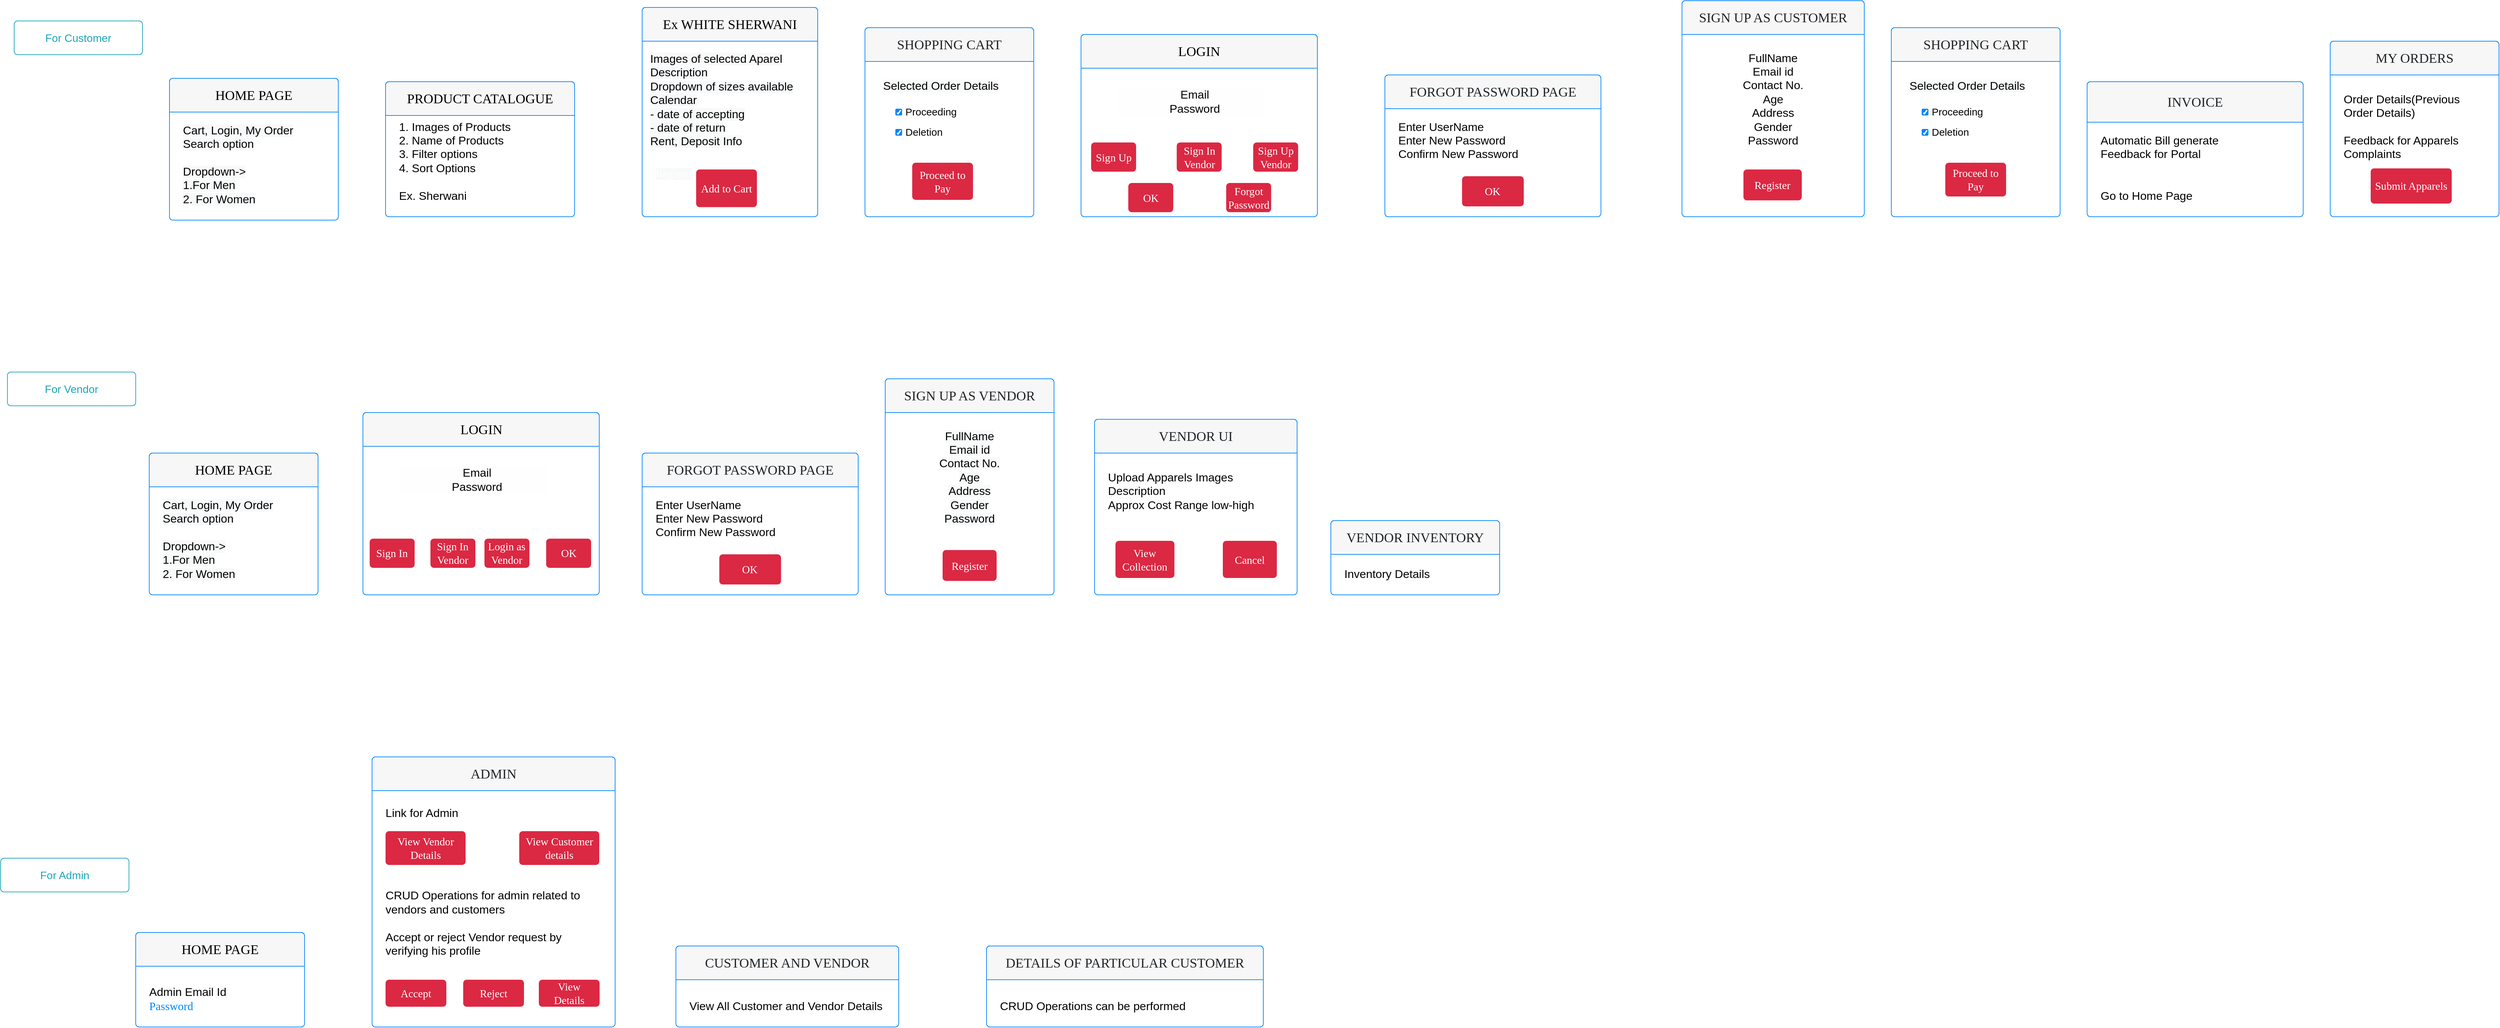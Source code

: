 <mxfile version="20.2.3" type="device"><diagram id="nJI8UwdaGqUI3Ecqutdc" name="Page-1"><mxGraphModel dx="3541" dy="1053" grid="1" gridSize="10" guides="1" tooltips="1" connect="1" arrows="1" fold="1" page="1" pageScale="1" pageWidth="827" pageHeight="1169" math="0" shadow="0"><root><mxCell id="0"/><mxCell id="1" parent="0"/><mxCell id="lh0_0HVPlxeQcnjY5xwb-19" value="" style="endArrow=none;html=1;rounded=0;fontFamily=Times New Roman;fontSize=14;startArrow=none;" parent="1" edge="1"><mxGeometry width="50" height="50" relative="1" as="geometry"><mxPoint x="470" y="270" as="sourcePoint"/><mxPoint x="470" y="270" as="targetPoint"/></mxGeometry></mxCell><mxCell id="lh0_0HVPlxeQcnjY5xwb-20" value="" style="endArrow=none;html=1;rounded=0;fontFamily=Times New Roman;fontSize=14;" parent="1" edge="1"><mxGeometry width="50" height="50" relative="1" as="geometry"><mxPoint x="420" y="320" as="sourcePoint"/><mxPoint x="420" y="320" as="targetPoint"/></mxGeometry></mxCell><mxCell id="lh0_0HVPlxeQcnjY5xwb-47" value="&lt;font style=&quot;font-size: 17px;&quot;&gt;&lt;br&gt;&lt;span style=&quot;color: rgb(0, 0, 0); font-family: Helvetica; font-style: normal; font-variant-ligatures: normal; font-variant-caps: normal; font-weight: 400; letter-spacing: normal; orphans: 2; text-align: center; text-indent: 0px; text-transform: none; widows: 2; word-spacing: 0px; -webkit-text-stroke-width: 0px; background-color: rgb(248, 249, 250); text-decoration-thickness: initial; text-decoration-style: initial; text-decoration-color: initial; float: none; display: inline !important;&quot;&gt;Cart, Login, My Order&lt;/span&gt;&lt;br style=&quot;color: rgb(0, 0, 0); font-family: Helvetica; font-style: normal; font-variant-ligatures: normal; font-variant-caps: normal; font-weight: 400; letter-spacing: normal; orphans: 2; text-align: center; text-indent: 0px; text-transform: none; widows: 2; word-spacing: 0px; -webkit-text-stroke-width: 0px; background-color: rgb(248, 249, 250); text-decoration-thickness: initial; text-decoration-style: initial; text-decoration-color: initial;&quot;&gt;&lt;span style=&quot;color: rgb(0, 0, 0); font-family: Helvetica; font-style: normal; font-variant-ligatures: normal; font-variant-caps: normal; font-weight: 400; letter-spacing: normal; orphans: 2; text-align: center; text-indent: 0px; text-transform: none; widows: 2; word-spacing: 0px; -webkit-text-stroke-width: 0px; background-color: rgb(248, 249, 250); text-decoration-thickness: initial; text-decoration-style: initial; text-decoration-color: initial; float: none; display: inline !important;&quot;&gt;Search option&lt;/span&gt;&lt;br style=&quot;color: rgb(0, 0, 0); font-family: Helvetica; font-style: normal; font-variant-ligatures: normal; font-variant-caps: normal; font-weight: 400; letter-spacing: normal; orphans: 2; text-align: center; text-indent: 0px; text-transform: none; widows: 2; word-spacing: 0px; -webkit-text-stroke-width: 0px; background-color: rgb(248, 249, 250); text-decoration-thickness: initial; text-decoration-style: initial; text-decoration-color: initial;&quot;&gt;&lt;br style=&quot;color: rgb(0, 0, 0); font-family: Helvetica; font-style: normal; font-variant-ligatures: normal; font-variant-caps: normal; font-weight: 400; letter-spacing: normal; orphans: 2; text-align: center; text-indent: 0px; text-transform: none; widows: 2; word-spacing: 0px; -webkit-text-stroke-width: 0px; background-color: rgb(248, 249, 250); text-decoration-thickness: initial; text-decoration-style: initial; text-decoration-color: initial;&quot;&gt;&lt;span style=&quot;color: rgb(0, 0, 0); font-family: Helvetica; font-style: normal; font-variant-ligatures: normal; font-variant-caps: normal; font-weight: 400; letter-spacing: normal; orphans: 2; text-align: center; text-indent: 0px; text-transform: none; widows: 2; word-spacing: 0px; -webkit-text-stroke-width: 0px; background-color: rgb(248, 249, 250); text-decoration-thickness: initial; text-decoration-style: initial; text-decoration-color: initial; float: none; display: inline !important;&quot;&gt;Dropdown-&amp;gt;&lt;/span&gt;&lt;br style=&quot;color: rgb(0, 0, 0); font-family: Helvetica; font-style: normal; font-variant-ligatures: normal; font-variant-caps: normal; font-weight: 400; letter-spacing: normal; orphans: 2; text-align: center; text-indent: 0px; text-transform: none; widows: 2; word-spacing: 0px; -webkit-text-stroke-width: 0px; background-color: rgb(248, 249, 250); text-decoration-thickness: initial; text-decoration-style: initial; text-decoration-color: initial;&quot;&gt;&lt;span style=&quot;color: rgb(0, 0, 0); font-family: Helvetica; font-style: normal; font-variant-ligatures: normal; font-variant-caps: normal; font-weight: 400; letter-spacing: normal; orphans: 2; text-align: center; text-indent: 0px; text-transform: none; widows: 2; word-spacing: 0px; -webkit-text-stroke-width: 0px; background-color: rgb(248, 249, 250); text-decoration-thickness: initial; text-decoration-style: initial; text-decoration-color: initial; float: none; display: inline !important;&quot;&gt;1.For Men&lt;/span&gt;&lt;br style=&quot;color: rgb(0, 0, 0); font-family: Helvetica; font-style: normal; font-variant-ligatures: normal; font-variant-caps: normal; font-weight: 400; letter-spacing: normal; orphans: 2; text-align: center; text-indent: 0px; text-transform: none; widows: 2; word-spacing: 0px; -webkit-text-stroke-width: 0px; background-color: rgb(248, 249, 250); text-decoration-thickness: initial; text-decoration-style: initial; text-decoration-color: initial;&quot;&gt;&lt;span style=&quot;color: rgb(0, 0, 0); font-family: Helvetica; font-style: normal; font-variant-ligatures: normal; font-variant-caps: normal; font-weight: 400; letter-spacing: normal; orphans: 2; text-align: center; text-indent: 0px; text-transform: none; widows: 2; word-spacing: 0px; -webkit-text-stroke-width: 0px; background-color: rgb(248, 249, 250); text-decoration-thickness: initial; text-decoration-style: initial; text-decoration-color: initial; float: none; display: inline !important;&quot;&gt;2. For Women&lt;/span&gt;&lt;br&gt;&lt;/font&gt;" style="html=1;shadow=0;dashed=0;shape=mxgraph.bootstrap.rrect;rSize=5;strokeColor=#0085FC;html=1;whiteSpace=wrap;fillColor=#ffffff;fontColor=#0085FC;verticalAlign=bottom;align=left;spacing=20;spacingBottom=0;fontSize=14;fontFamily=Times New Roman;" parent="1" vertex="1"><mxGeometry x="-700" y="115" width="250" height="210" as="geometry"/></mxCell><mxCell id="lh0_0HVPlxeQcnjY5xwb-48" value="&lt;span style=&quot;color: rgb(0, 0, 0);&quot;&gt;&lt;font style=&quot;font-size: 20px;&quot;&gt;HOME PAGE&lt;/font&gt;&lt;/span&gt;" style="html=1;shadow=0;dashed=0;shape=mxgraph.bootstrap.topButton;rSize=5;perimeter=none;whiteSpace=wrap;fillColor=#F7F7F7;strokeColor=#0085FC;fontColor=#212529;resizeWidth=1;fontSize=18;align=center;spacing=20;fontFamily=Times New Roman;" parent="lh0_0HVPlxeQcnjY5xwb-47" vertex="1"><mxGeometry width="250" height="50" relative="1" as="geometry"/></mxCell><mxCell id="lh0_0HVPlxeQcnjY5xwb-49" value="&lt;font style=&quot;font-size: 17px;&quot;&gt;&lt;span style=&quot;color: rgb(0, 0, 0); font-family: Helvetica; text-align: center;&quot;&gt;1. Images of Products&lt;/span&gt;&lt;br style=&quot;color: rgb(0, 0, 0); font-family: Helvetica; text-align: center;&quot;&gt;&lt;span style=&quot;color: rgb(0, 0, 0); font-family: Helvetica; text-align: center;&quot;&gt;2. Name of Products&lt;/span&gt;&lt;br style=&quot;color: rgb(0, 0, 0); font-family: Helvetica; text-align: center;&quot;&gt;&lt;span style=&quot;color: rgb(0, 0, 0); font-family: Helvetica; text-align: center;&quot;&gt;3. Filter options&lt;/span&gt;&lt;br style=&quot;color: rgb(0, 0, 0); font-family: Helvetica; text-align: center;&quot;&gt;&lt;span style=&quot;color: rgb(0, 0, 0); font-family: Helvetica; text-align: center;&quot;&gt;4. Sort Options&lt;/span&gt;&lt;br style=&quot;color: rgb(0, 0, 0); font-family: Helvetica; text-align: center;&quot;&gt;&lt;br style=&quot;color: rgb(0, 0, 0); font-family: Helvetica; text-align: center;&quot;&gt;&lt;span style=&quot;color: rgb(0, 0, 0); font-family: Helvetica; text-align: center;&quot;&gt;Ex. Sherwani&lt;/span&gt;&lt;/font&gt;" style="html=1;shadow=0;dashed=0;shape=mxgraph.bootstrap.rrect;rSize=5;strokeColor=#0085FC;html=1;whiteSpace=wrap;fillColor=#ffffff;fontColor=#0085FC;verticalAlign=bottom;align=left;spacing=20;spacingBottom=0;fontSize=14;fontFamily=Times New Roman;" parent="1" vertex="1"><mxGeometry x="-380" y="120" width="280" height="200" as="geometry"/></mxCell><mxCell id="lh0_0HVPlxeQcnjY5xwb-50" value="&lt;span style=&quot;color: rgb(0, 0, 0);&quot;&gt;&lt;font style=&quot;font-size: 20px;&quot;&gt;PRODUCT CATALOGUE&lt;/font&gt;&lt;/span&gt;" style="html=1;shadow=0;dashed=0;shape=mxgraph.bootstrap.topButton;rSize=5;perimeter=none;whiteSpace=wrap;fillColor=#F7F7F7;strokeColor=#0085FC;fontColor=#212529;resizeWidth=1;fontSize=18;align=center;spacing=20;fontFamily=Times New Roman;" parent="lh0_0HVPlxeQcnjY5xwb-49" vertex="1"><mxGeometry width="280" height="50" relative="1" as="geometry"/></mxCell><mxCell id="lh0_0HVPlxeQcnjY5xwb-64" value="&#10;&lt;span style=&quot;color: rgb(255, 255, 255); font-family: &amp;quot;Times New Roman&amp;quot;; font-size: 16px; font-style: normal; font-variant-ligatures: normal; font-variant-caps: normal; font-weight: 400; letter-spacing: normal; orphans: 2; text-align: center; text-indent: 0px; text-transform: none; widows: 2; word-spacing: 0px; -webkit-text-stroke-width: 0px; background-color: rgb(248, 249, 250); text-decoration-thickness: initial; text-decoration-style: initial; text-decoration-color: initial; float: none; display: inline !important;&quot;&gt;Register&lt;/span&gt;&#10;&#10;" style="html=1;shadow=0;dashed=0;shape=mxgraph.bootstrap.rrect;rSize=5;strokeColor=#0085FC;html=1;whiteSpace=wrap;fillColor=#ffffff;fontColor=#0085FC;verticalAlign=bottom;align=left;spacing=20;spacingBottom=0;fontSize=14;fontFamily=Times New Roman;" parent="1" vertex="1"><mxGeometry y="10" width="260" height="310" as="geometry"/></mxCell><mxCell id="lh0_0HVPlxeQcnjY5xwb-65" value="&lt;span style=&quot;color: rgb(0, 0, 0);&quot;&gt;&lt;font style=&quot;font-size: 20px;&quot;&gt;Ex WHITE SHERWANI&lt;/font&gt;&lt;/span&gt;" style="html=1;shadow=0;dashed=0;shape=mxgraph.bootstrap.topButton;rSize=5;perimeter=none;whiteSpace=wrap;fillColor=#F7F7F7;strokeColor=#0085FC;fontColor=#212529;resizeWidth=1;fontSize=18;align=center;spacing=20;fontFamily=Times New Roman;" parent="lh0_0HVPlxeQcnjY5xwb-64" vertex="1"><mxGeometry width="260" height="50" relative="1" as="geometry"/></mxCell><mxCell id="pFXZ351rmkyCRKIzRl1D-24" value="&lt;span style=&quot;font-size: 17px; font-style: normal; font-variant-ligatures: normal; font-variant-caps: normal; font-weight: 400; letter-spacing: normal; orphans: 2; text-indent: 0px; text-transform: none; widows: 2; word-spacing: 0px; -webkit-text-stroke-width: 0px; background-color: rgb(248, 249, 250); text-decoration-thickness: initial; text-decoration-style: initial; text-decoration-color: initial; color: rgb(0, 0, 0); font-family: Helvetica; text-align: center;&quot;&gt;Images of selected Aparel&lt;/span&gt;&lt;br style=&quot;font-size: 17px; font-style: normal; font-variant-ligatures: normal; font-variant-caps: normal; font-weight: 400; letter-spacing: normal; orphans: 2; text-indent: 0px; text-transform: none; widows: 2; word-spacing: 0px; -webkit-text-stroke-width: 0px; background-color: rgb(248, 249, 250); text-decoration-thickness: initial; text-decoration-style: initial; text-decoration-color: initial; color: rgb(0, 0, 0); font-family: Helvetica; text-align: center;&quot;&gt;&lt;span style=&quot;font-size: 17px; font-style: normal; font-variant-ligatures: normal; font-variant-caps: normal; font-weight: 400; letter-spacing: normal; orphans: 2; text-indent: 0px; text-transform: none; widows: 2; word-spacing: 0px; -webkit-text-stroke-width: 0px; background-color: rgb(248, 249, 250); text-decoration-thickness: initial; text-decoration-style: initial; text-decoration-color: initial; color: rgb(0, 0, 0); font-family: Helvetica; text-align: center;&quot;&gt;Description&lt;/span&gt;&lt;br style=&quot;font-size: 17px; font-style: normal; font-variant-ligatures: normal; font-variant-caps: normal; font-weight: 400; letter-spacing: normal; orphans: 2; text-indent: 0px; text-transform: none; widows: 2; word-spacing: 0px; -webkit-text-stroke-width: 0px; background-color: rgb(248, 249, 250); text-decoration-thickness: initial; text-decoration-style: initial; text-decoration-color: initial; color: rgb(0, 0, 0); font-family: Helvetica; text-align: center;&quot;&gt;&lt;span style=&quot;font-size: 17px; font-style: normal; font-variant-ligatures: normal; font-variant-caps: normal; font-weight: 400; letter-spacing: normal; orphans: 2; text-indent: 0px; text-transform: none; widows: 2; word-spacing: 0px; -webkit-text-stroke-width: 0px; background-color: rgb(248, 249, 250); text-decoration-thickness: initial; text-decoration-style: initial; text-decoration-color: initial; color: rgb(0, 0, 0); font-family: Helvetica; text-align: center;&quot;&gt;Dropdown of sizes available&lt;/span&gt;&lt;br style=&quot;font-size: 17px; font-style: normal; font-variant-ligatures: normal; font-variant-caps: normal; font-weight: 400; letter-spacing: normal; orphans: 2; text-indent: 0px; text-transform: none; widows: 2; word-spacing: 0px; -webkit-text-stroke-width: 0px; background-color: rgb(248, 249, 250); text-decoration-thickness: initial; text-decoration-style: initial; text-decoration-color: initial; color: rgb(0, 0, 0); font-family: Helvetica; text-align: center;&quot;&gt;&lt;span style=&quot;font-size: 17px; font-style: normal; font-variant-ligatures: normal; font-variant-caps: normal; font-weight: 400; letter-spacing: normal; orphans: 2; text-indent: 0px; text-transform: none; widows: 2; word-spacing: 0px; -webkit-text-stroke-width: 0px; background-color: rgb(248, 249, 250); text-decoration-thickness: initial; text-decoration-style: initial; text-decoration-color: initial; color: rgb(0, 0, 0); font-family: Helvetica; text-align: center;&quot;&gt;Calendar&lt;/span&gt;&lt;br style=&quot;font-size: 17px; font-style: normal; font-variant-ligatures: normal; font-variant-caps: normal; font-weight: 400; letter-spacing: normal; orphans: 2; text-indent: 0px; text-transform: none; widows: 2; word-spacing: 0px; -webkit-text-stroke-width: 0px; background-color: rgb(248, 249, 250); text-decoration-thickness: initial; text-decoration-style: initial; text-decoration-color: initial; color: rgb(0, 0, 0); font-family: Helvetica; text-align: center;&quot;&gt;&lt;span style=&quot;font-size: 17px; font-style: normal; font-variant-ligatures: normal; font-variant-caps: normal; font-weight: 400; letter-spacing: normal; orphans: 2; text-indent: 0px; text-transform: none; widows: 2; word-spacing: 0px; -webkit-text-stroke-width: 0px; background-color: rgb(248, 249, 250); text-decoration-thickness: initial; text-decoration-style: initial; text-decoration-color: initial; color: rgb(0, 0, 0); font-family: Helvetica; text-align: center;&quot;&gt;- date of accepting&lt;/span&gt;&lt;br style=&quot;font-size: 17px; font-style: normal; font-variant-ligatures: normal; font-variant-caps: normal; font-weight: 400; letter-spacing: normal; orphans: 2; text-indent: 0px; text-transform: none; widows: 2; word-spacing: 0px; -webkit-text-stroke-width: 0px; background-color: rgb(248, 249, 250); text-decoration-thickness: initial; text-decoration-style: initial; text-decoration-color: initial; color: rgb(0, 0, 0); font-family: Helvetica; text-align: center;&quot;&gt;&lt;span style=&quot;font-size: 17px; font-style: normal; font-variant-ligatures: normal; font-variant-caps: normal; font-weight: 400; letter-spacing: normal; orphans: 2; text-indent: 0px; text-transform: none; widows: 2; word-spacing: 0px; -webkit-text-stroke-width: 0px; background-color: rgb(248, 249, 250); text-decoration-thickness: initial; text-decoration-style: initial; text-decoration-color: initial; color: rgb(0, 0, 0); font-family: Helvetica; text-align: center;&quot;&gt;- date of return&lt;/span&gt;&lt;br style=&quot;font-size: 17px; font-style: normal; font-variant-ligatures: normal; font-variant-caps: normal; font-weight: 400; letter-spacing: normal; orphans: 2; text-indent: 0px; text-transform: none; widows: 2; word-spacing: 0px; -webkit-text-stroke-width: 0px; background-color: rgb(248, 249, 250); text-decoration-thickness: initial; text-decoration-style: initial; text-decoration-color: initial; color: rgb(0, 0, 0); font-family: Helvetica; text-align: center;&quot;&gt;&lt;span style=&quot;font-size: 17px; font-style: normal; font-variant-ligatures: normal; font-variant-caps: normal; font-weight: 400; letter-spacing: normal; orphans: 2; text-indent: 0px; text-transform: none; widows: 2; word-spacing: 0px; -webkit-text-stroke-width: 0px; background-color: rgb(248, 249, 250); text-decoration-thickness: initial; text-decoration-style: initial; text-decoration-color: initial; color: rgb(0, 0, 0); font-family: Helvetica; text-align: center;&quot;&gt;Rent, Deposit Info&lt;/span&gt;" style="text;whiteSpace=wrap;html=1;fontSize=15;fontFamily=Helvetica;fontColor=#000000;" parent="lh0_0HVPlxeQcnjY5xwb-64" vertex="1"><mxGeometry x="10" y="60" width="250" height="170" as="geometry"/></mxCell><mxCell id="pFXZ351rmkyCRKIzRl1D-25" value="Add to Cart" style="html=1;shadow=0;dashed=0;shape=mxgraph.bootstrap.rrect;rSize=5;strokeColor=none;strokeWidth=1;fillColor=#DB2843;fontColor=#FFFFFF;whiteSpace=wrap;align=center;verticalAlign=middle;spacingLeft=0;fontStyle=0;fontSize=16;spacing=5;fontFamily=Times New Roman;" parent="lh0_0HVPlxeQcnjY5xwb-64" vertex="1"><mxGeometry x="80" y="240" width="90" height="55.71" as="geometry"/></mxCell><mxCell id="lh0_0HVPlxeQcnjY5xwb-66" value="&lt;span style=&quot;color: rgb(0, 0, 0); font-family: Helvetica; text-align: center;&quot;&gt;&lt;br&gt;&lt;/span&gt;" style="html=1;shadow=0;dashed=0;shape=mxgraph.bootstrap.rrect;rSize=5;strokeColor=#0085FC;html=1;whiteSpace=wrap;fillColor=#ffffff;fontColor=#0085FC;verticalAlign=bottom;align=left;spacing=20;spacingBottom=0;fontSize=14;fontFamily=Times New Roman;" parent="1" vertex="1"><mxGeometry x="650" y="50" width="350" height="270" as="geometry"/></mxCell><mxCell id="lh0_0HVPlxeQcnjY5xwb-67" value="&lt;span style=&quot;color: rgb(0, 0, 0);&quot;&gt;&lt;font style=&quot;font-size: 20px;&quot;&gt;LOGIN&lt;/font&gt;&lt;/span&gt;" style="html=1;shadow=0;dashed=0;shape=mxgraph.bootstrap.topButton;rSize=5;perimeter=none;whiteSpace=wrap;fillColor=#F7F7F7;strokeColor=#0085FC;fontColor=#212529;resizeWidth=1;fontSize=18;align=center;spacing=20;fontFamily=Times New Roman;" parent="lh0_0HVPlxeQcnjY5xwb-66" vertex="1"><mxGeometry width="350" height="50" relative="1" as="geometry"/></mxCell><mxCell id="lh0_0HVPlxeQcnjY5xwb-73" value="Sign Up Vendor" style="html=1;shadow=0;dashed=0;shape=mxgraph.bootstrap.rrect;rSize=5;strokeColor=none;strokeWidth=1;fillColor=#DB2843;fontColor=#FFFFFF;whiteSpace=wrap;align=center;verticalAlign=middle;spacingLeft=0;fontStyle=0;fontSize=16;spacing=5;fontFamily=Times New Roman;" parent="lh0_0HVPlxeQcnjY5xwb-66" vertex="1"><mxGeometry x="254.995" y="160" width="66.558" height="43.21" as="geometry"/></mxCell><mxCell id="lh0_0HVPlxeQcnjY5xwb-76" value="&lt;font face=&quot;Helvetica&quot; style=&quot;font-size: 17px;&quot; color=&quot;#000000&quot;&gt;Email&lt;br&gt;Password&lt;/font&gt;" style="html=1;shadow=0;dashed=0;shape=mxgraph.bootstrap.rrect;rSize=5;strokeColor=#FDFDFE;strokeWidth=1;fillColor=#FEFEFE;fontColor=#818182;whiteSpace=wrap;align=center;verticalAlign=middle;spacingLeft=10;fontFamily=Times New Roman;fontSize=14;" parent="lh0_0HVPlxeQcnjY5xwb-66" vertex="1"><mxGeometry x="56.001" y="79.998" width="215.385" height="39.512" as="geometry"/></mxCell><mxCell id="pFXZ351rmkyCRKIzRl1D-28" value="Sign Up" style="html=1;shadow=0;dashed=0;shape=mxgraph.bootstrap.rrect;rSize=5;strokeColor=none;strokeWidth=1;fillColor=#DB2843;fontColor=#FFFFFF;whiteSpace=wrap;align=center;verticalAlign=middle;spacingLeft=0;fontStyle=0;fontSize=16;spacing=5;fontFamily=Times New Roman;" parent="lh0_0HVPlxeQcnjY5xwb-66" vertex="1"><mxGeometry x="14.995" y="160.0" width="66.558" height="43.21" as="geometry"/></mxCell><mxCell id="pFXZ351rmkyCRKIzRl1D-27" value="Sign In Vendor" style="html=1;shadow=0;dashed=0;shape=mxgraph.bootstrap.rrect;rSize=5;strokeColor=none;strokeWidth=1;fillColor=#DB2843;fontColor=#FFFFFF;whiteSpace=wrap;align=center;verticalAlign=middle;spacingLeft=0;fontStyle=0;fontSize=16;spacing=5;fontFamily=Times New Roman;" parent="lh0_0HVPlxeQcnjY5xwb-66" vertex="1"><mxGeometry x="141.725" y="160.0" width="66.558" height="43.21" as="geometry"/></mxCell><mxCell id="mMPAF-7OCS7CduLYB5xK-50" value="OK" style="html=1;shadow=0;dashed=0;shape=mxgraph.bootstrap.rrect;rSize=5;strokeColor=none;strokeWidth=1;fillColor=#DB2843;fontColor=#FFFFFF;whiteSpace=wrap;align=center;verticalAlign=middle;spacingLeft=0;fontStyle=0;fontSize=16;spacing=5;fontFamily=Times New Roman;" parent="lh0_0HVPlxeQcnjY5xwb-66" vertex="1"><mxGeometry x="69.995" y="220.0" width="66.558" height="43.21" as="geometry"/></mxCell><mxCell id="mMPAF-7OCS7CduLYB5xK-53" value="Forgot Password" style="html=1;shadow=0;dashed=0;shape=mxgraph.bootstrap.rrect;rSize=5;strokeColor=none;strokeWidth=1;fillColor=#DB2843;fontColor=#FFFFFF;whiteSpace=wrap;align=center;verticalAlign=middle;spacingLeft=0;fontStyle=0;fontSize=16;spacing=5;fontFamily=Times New Roman;" parent="lh0_0HVPlxeQcnjY5xwb-66" vertex="1"><mxGeometry x="214.995" y="220" width="66.558" height="43.21" as="geometry"/></mxCell><mxCell id="lh0_0HVPlxeQcnjY5xwb-68" value="&lt;span style=&quot;font-size: 17px;&quot;&gt;&lt;font face=&quot;Helvetica&quot; style=&quot;font-size: 17px;&quot; color=&quot;#000000&quot;&gt;FullName&lt;br&gt;Email id&lt;br&gt;Contact No.&lt;br&gt;Age&lt;br&gt;Address&lt;br&gt;Gender&lt;br&gt;Password&lt;br&gt;&lt;br&gt;&lt;/font&gt;&lt;br&gt;&lt;br&gt;&lt;br&gt;&lt;/span&gt;" style="html=1;shadow=0;dashed=0;shape=mxgraph.bootstrap.rrect;rSize=5;strokeColor=#0085FC;html=1;whiteSpace=wrap;fillColor=#ffffff;fontColor=#0085FC;verticalAlign=bottom;align=center;spacing=20;spacingBottom=0;fontSize=14;fontFamily=Times New Roman;" parent="1" vertex="1"><mxGeometry x="1540" width="270" height="320" as="geometry"/></mxCell><mxCell id="lh0_0HVPlxeQcnjY5xwb-69" value="&lt;font style=&quot;font-size: 20px;&quot;&gt;SIGN UP AS CUSTOMER&lt;/font&gt;" style="html=1;shadow=0;dashed=0;shape=mxgraph.bootstrap.topButton;rSize=5;perimeter=none;whiteSpace=wrap;fillColor=#F7F7F7;strokeColor=#0085FC;fontColor=#212529;resizeWidth=1;fontSize=18;align=center;spacing=20;fontFamily=Times New Roman;" parent="lh0_0HVPlxeQcnjY5xwb-68" vertex="1"><mxGeometry width="270" height="50" relative="1" as="geometry"/></mxCell><mxCell id="lh0_0HVPlxeQcnjY5xwb-80" value="Register" style="html=1;shadow=0;dashed=0;shape=mxgraph.bootstrap.rrect;rSize=5;strokeColor=none;strokeWidth=1;fillColor=#DB2843;fontColor=#FFFFFF;whiteSpace=wrap;align=center;verticalAlign=middle;spacingLeft=0;fontStyle=0;fontSize=16;spacing=5;fontFamily=Times New Roman;" parent="lh0_0HVPlxeQcnjY5xwb-68" vertex="1"><mxGeometry x="91.033" y="249.999" width="86.4" height="45.714" as="geometry"/></mxCell><mxCell id="lh0_0HVPlxeQcnjY5xwb-81" value="&lt;font color=&quot;#000000&quot; face=&quot;Helvetica&quot; style=&quot;font-size: 17px;&quot;&gt;&lt;br&gt;&lt;span style=&quot;font-style: normal; font-variant-ligatures: normal; font-variant-caps: normal; letter-spacing: normal; orphans: 2; text-indent: 0px; text-transform: none; widows: 2; word-spacing: 0px; -webkit-text-stroke-width: 0px; background-color: rgb(248, 249, 250); text-decoration-thickness: initial; text-decoration-style: initial; text-decoration-color: initial;&quot;&gt;FullName&lt;br&gt;Email id&lt;br&gt;Contact No.&lt;br&gt;Age&lt;br&gt;Address&lt;br&gt;Gender&lt;br&gt;Password&lt;br&gt;&lt;br&gt;&lt;br&gt;&lt;br&gt;&lt;br&gt;&lt;/span&gt;&lt;/font&gt;" style="html=1;shadow=0;dashed=0;shape=mxgraph.bootstrap.rrect;rSize=5;strokeColor=#0085FC;html=1;whiteSpace=wrap;fillColor=#ffffff;fontColor=#0085FC;verticalAlign=bottom;align=center;spacing=20;spacingBottom=0;fontSize=14;fontFamily=Times New Roman;" parent="1" vertex="1"><mxGeometry x="360" y="560" width="250" height="320" as="geometry"/></mxCell><mxCell id="lh0_0HVPlxeQcnjY5xwb-82" value="&lt;font style=&quot;font-size: 20px;&quot;&gt;SIGN UP AS VENDOR&lt;/font&gt;" style="html=1;shadow=0;dashed=0;shape=mxgraph.bootstrap.topButton;rSize=5;perimeter=none;whiteSpace=wrap;fillColor=#F7F7F7;strokeColor=#0085FC;fontColor=#212529;resizeWidth=1;fontSize=18;align=center;spacing=20;fontFamily=Times New Roman;" parent="lh0_0HVPlxeQcnjY5xwb-81" vertex="1"><mxGeometry width="250" height="50" relative="1" as="geometry"/></mxCell><mxCell id="lh0_0HVPlxeQcnjY5xwb-89" value="Register" style="html=1;shadow=0;dashed=0;shape=mxgraph.bootstrap.rrect;rSize=5;strokeColor=none;strokeWidth=1;fillColor=#DB2843;fontColor=#FFFFFF;whiteSpace=wrap;align=center;verticalAlign=middle;spacingLeft=0;fontStyle=0;fontSize=16;spacing=5;fontFamily=Times New Roman;" parent="lh0_0HVPlxeQcnjY5xwb-81" vertex="1"><mxGeometry x="85" y="253.649" width="80" height="45.714" as="geometry"/></mxCell><mxCell id="lh0_0HVPlxeQcnjY5xwb-83" value="&lt;span style=&quot;color: rgba(0, 0, 0, 0); font-family: monospace; font-size: 0px;&quot;&gt;&lt;br&gt;&lt;br&gt;%3CmxGraphModel%3E%3Croot%3E%3CmxCell%20id%3D%220%22%2F%3E%3CmxCell%20id%3D%221%22%20parent%3D%220%22%2F%3E%3CmxCell%20id%3D%222%22%20value%3D%22Default%20checkbox%22%20style%3D%22html%3D1%3Bshadow%3D0%3Bdashed%3D0%3Bshape%3Dmxgraph.bootstrap.checkbox2%3BlabelPosition%3Dright%3BverticalLabelPosition%3Dmiddle%3Balign%3Dleft%3BverticalAlign%3Dmiddle%3BgradientColor%3D%23DEDEDE%3BfillColor%3D%23EDEDED%3Bchecked%3D1%3Bspacing%3D5%3BcheckedFill%3D%230085FC%3BcheckedStroke%3D%23ffffff%3Bsketch%3D0%3BfontFamily%3DHelvetica%3BfontSize%3D17%3BfontColor%3D%23000000%3B%22%20vertex%3D%221%22%20parent%3D%221%22%3E%3CmxGeometry%20x%3D%22-650%22%20y%3D%22500%22%20width%3D%2210%22%20height%3D%2210%22%20as%3D%22geometry%22%2F%3E%3C%2FmxCell%3E%3C%2Froot%3E%3C%2FmxGraphMo&lt;/span&gt;&lt;span style=&quot;color: rgba(0, 0, 0, 0); font-family: monospace; font-size: 0px;&quot;&gt;3CmxGraphModel%3E%3Croot%3E%3CmxCell%20id%3D%220%22%2F%3E%3CmxCell%20id%3D%221%22%20parent%3D%220%22%2F%3E%3CmxCell%20id%3D%222%22%20value%3D%22Default%20checkbox%22%20style%3D%22html%3D1%3Bshadow%3D0%3Bdashed%3D0%3Bshape%3Dmxgraph.bootstrap.checkbox2%3BlabelPosition%3Dright%3BverticalLabelPosition%3Dmiddle%3Balign%3Dleft%3BverticalAlign%3Dmiddle%3BgradientColor%3D%23DEDEDE%3BfillColor%3D%23EDEDED%3Bchecked%3D1%3Bspacing%3D5%3BcheckedFill%3D%230085FC%3BcheckedStroke%3D%23ffffff%3Bsketch%3D0%3BfontFamily%3DHelvetica%3BfontSize%3D17%3BfontColor%3D%23000000%3B%22%20vertex%3D%221%22%20parent%3D%221%22%3E%3CmxGeometry%20x%3D%22-650%22%20y%3D%22500%22%20width%3D%2210%22%20height%3D%2210%22%20as%3D%22geometry%22%2F%3E%3C%2FmxCell%3E%3C%2Froot%3E%3C%2FmxGraphModel%3E&lt;/span&gt;&lt;span style=&quot;font-size: 17px;&quot;&gt;&lt;br&gt;&lt;br&gt;&lt;br&gt;&lt;br&gt;&lt;br&gt;&lt;br&gt;&lt;br&gt;&lt;/span&gt;" style="html=1;shadow=0;dashed=0;shape=mxgraph.bootstrap.rrect;rSize=5;strokeColor=#0085FC;html=1;whiteSpace=wrap;fillColor=#ffffff;fontColor=#0085FC;verticalAlign=bottom;align=left;spacing=20;spacingBottom=0;fontSize=14;fontFamily=Times New Roman;" parent="1" vertex="1"><mxGeometry x="330" y="40" width="250" height="280" as="geometry"/></mxCell><mxCell id="lh0_0HVPlxeQcnjY5xwb-84" value="&lt;font style=&quot;font-size: 20px;&quot;&gt;SHOPPING CART&lt;/font&gt;" style="html=1;shadow=0;dashed=0;shape=mxgraph.bootstrap.topButton;rSize=5;perimeter=none;whiteSpace=wrap;fillColor=#F7F7F7;strokeColor=#0085FC;fontColor=#212529;resizeWidth=1;fontSize=18;align=center;spacing=20;fontFamily=Times New Roman;" parent="lh0_0HVPlxeQcnjY5xwb-83" vertex="1"><mxGeometry width="250" height="50" relative="1" as="geometry"/></mxCell><mxCell id="lh0_0HVPlxeQcnjY5xwb-102" value="Proceed to Pay" style="html=1;shadow=0;dashed=0;shape=mxgraph.bootstrap.rrect;rSize=5;strokeColor=none;strokeWidth=1;fillColor=#DB2843;fontColor=#FFFFFF;whiteSpace=wrap;align=center;verticalAlign=middle;spacingLeft=0;fontStyle=0;fontSize=16;spacing=5;fontFamily=Times New Roman;" parent="lh0_0HVPlxeQcnjY5xwb-83" vertex="1"><mxGeometry x="70" y="200" width="90" height="55.01" as="geometry"/></mxCell><mxCell id="pFXZ351rmkyCRKIzRl1D-15" value="&lt;span style=&quot;font-size: 17px; font-style: normal; font-variant-ligatures: normal; font-variant-caps: normal; font-weight: 400; letter-spacing: normal; orphans: 2; text-align: left; text-indent: 0px; text-transform: none; widows: 2; word-spacing: 0px; -webkit-text-stroke-width: 0px; background-color: rgb(248, 249, 250); text-decoration-thickness: initial; text-decoration-style: initial; text-decoration-color: initial; float: none; display: inline !important;&quot;&gt;Selected Order Details&lt;/span&gt;" style="text;whiteSpace=wrap;html=1;fontSize=17;fontFamily=Helvetica;fontColor=#000000;" parent="lh0_0HVPlxeQcnjY5xwb-83" vertex="1"><mxGeometry x="25" y="70" width="200" height="110" as="geometry"/></mxCell><mxCell id="pFXZ351rmkyCRKIzRl1D-20" value="&lt;font style=&quot;font-size: 15px;&quot;&gt;Proceeding&lt;/font&gt;" style="html=1;shadow=0;dashed=0;shape=mxgraph.bootstrap.checkbox2;labelPosition=right;verticalLabelPosition=middle;align=left;verticalAlign=middle;gradientColor=#DEDEDE;fillColor=#EDEDED;checked=1;spacing=5;checkedFill=#0085FC;checkedStroke=#ffffff;sketch=0;fontFamily=Helvetica;fontSize=17;fontColor=#000000;" parent="lh0_0HVPlxeQcnjY5xwb-83" vertex="1"><mxGeometry x="45" y="120" width="10" height="10" as="geometry"/></mxCell><mxCell id="pFXZ351rmkyCRKIzRl1D-22" value="&lt;font style=&quot;font-size: 15px;&quot;&gt;Deletion&lt;/font&gt;" style="html=1;shadow=0;dashed=0;shape=mxgraph.bootstrap.checkbox2;labelPosition=right;verticalLabelPosition=middle;align=left;verticalAlign=middle;gradientColor=#DEDEDE;fillColor=#EDEDED;checked=1;spacing=5;checkedFill=#0085FC;checkedStroke=#ffffff;sketch=0;fontFamily=Helvetica;fontSize=17;fontColor=#000000;" parent="lh0_0HVPlxeQcnjY5xwb-83" vertex="1"><mxGeometry x="45" y="150" width="10" height="10" as="geometry"/></mxCell><mxCell id="lh0_0HVPlxeQcnjY5xwb-85" value="&lt;font face=&quot;Helvetica&quot; style=&quot;font-size: 17px;&quot; color=&quot;#000000&quot;&gt;Automatic Bill generate&lt;br&gt;Feedback for Portal&lt;br&gt;&lt;br&gt;&lt;br&gt;Go to Home Page&lt;br&gt;&lt;/font&gt;" style="html=1;shadow=0;dashed=0;shape=mxgraph.bootstrap.rrect;rSize=5;strokeColor=#0085FC;html=1;whiteSpace=wrap;fillColor=#ffffff;fontColor=#0085FC;verticalAlign=bottom;align=left;spacing=20;spacingBottom=0;fontSize=14;fontFamily=Times New Roman;" parent="1" vertex="1"><mxGeometry x="2140" y="120" width="320" height="200" as="geometry"/></mxCell><mxCell id="lh0_0HVPlxeQcnjY5xwb-86" value="&lt;font style=&quot;font-size: 20px;&quot;&gt;INVOICE&lt;/font&gt;" style="html=1;shadow=0;dashed=0;shape=mxgraph.bootstrap.topButton;rSize=5;perimeter=none;whiteSpace=wrap;fillColor=#F7F7F7;strokeColor=#0085FC;fontColor=#212529;resizeWidth=1;fontSize=18;align=center;spacing=20;fontFamily=Times New Roman;" parent="lh0_0HVPlxeQcnjY5xwb-85" vertex="1"><mxGeometry width="320" height="60" relative="1" as="geometry"/></mxCell><mxCell id="lh0_0HVPlxeQcnjY5xwb-87" value="&lt;font face=&quot;Helvetica&quot; style=&quot;font-size: 17px;&quot; color=&quot;#000000&quot;&gt;Inventory Details&lt;/font&gt;" style="html=1;shadow=0;dashed=0;shape=mxgraph.bootstrap.rrect;rSize=5;strokeColor=#0085FC;html=1;whiteSpace=wrap;fillColor=#ffffff;fontColor=#0085FC;verticalAlign=bottom;align=left;spacing=20;spacingBottom=0;fontSize=14;fontFamily=Times New Roman;" parent="1" vertex="1"><mxGeometry x="1020" y="770" width="250" height="110" as="geometry"/></mxCell><mxCell id="lh0_0HVPlxeQcnjY5xwb-88" value="&lt;font style=&quot;font-size: 20px;&quot;&gt;VENDOR INVENTORY&lt;/font&gt;" style="html=1;shadow=0;dashed=0;shape=mxgraph.bootstrap.topButton;rSize=5;perimeter=none;whiteSpace=wrap;fillColor=#F7F7F7;strokeColor=#0085FC;fontColor=#212529;resizeWidth=1;fontSize=18;align=center;spacing=20;fontFamily=Times New Roman;" parent="lh0_0HVPlxeQcnjY5xwb-87" vertex="1"><mxGeometry width="250" height="50" relative="1" as="geometry"/></mxCell><mxCell id="lh0_0HVPlxeQcnjY5xwb-90" value="&lt;span style=&quot;font-size: 17px;&quot;&gt;&lt;font face=&quot;Helvetica&quot; style=&quot;font-size: 17px;&quot; color=&quot;#000000&quot;&gt;Upload Apparels Images&lt;br&gt;Description&amp;nbsp;&lt;br&gt;Approx Cost Range low-high&lt;br&gt;&lt;br&gt;&lt;br&gt;&lt;/font&gt;&lt;br&gt;&lt;br&gt;&lt;br&gt;&lt;/span&gt;" style="html=1;shadow=0;dashed=0;shape=mxgraph.bootstrap.rrect;rSize=5;strokeColor=#0085FC;html=1;whiteSpace=wrap;fillColor=#ffffff;fontColor=#0085FC;verticalAlign=bottom;align=left;spacing=20;spacingBottom=0;fontSize=14;fontFamily=Times New Roman;" parent="1" vertex="1"><mxGeometry x="670" y="620" width="300" height="260" as="geometry"/></mxCell><mxCell id="lh0_0HVPlxeQcnjY5xwb-91" value="&lt;font style=&quot;font-size: 20px;&quot;&gt;VENDOR UI&lt;/font&gt;" style="html=1;shadow=0;dashed=0;shape=mxgraph.bootstrap.topButton;rSize=5;perimeter=none;whiteSpace=wrap;fillColor=#F7F7F7;strokeColor=#0085FC;fontColor=#212529;resizeWidth=1;fontSize=18;align=center;spacing=20;fontFamily=Times New Roman;" parent="lh0_0HVPlxeQcnjY5xwb-90" vertex="1"><mxGeometry width="300" height="50" relative="1" as="geometry"/></mxCell><mxCell id="lh0_0HVPlxeQcnjY5xwb-120" value="View Collection" style="html=1;shadow=0;dashed=0;shape=mxgraph.bootstrap.rrect;rSize=5;strokeColor=none;strokeWidth=1;fillColor=#DB2843;fontColor=#FFFFFF;whiteSpace=wrap;align=center;verticalAlign=middle;spacingLeft=0;fontStyle=0;fontSize=16;spacing=5;fontFamily=Times New Roman;" parent="lh0_0HVPlxeQcnjY5xwb-90" vertex="1"><mxGeometry x="31" y="180" width="87.31" height="55.01" as="geometry"/></mxCell><mxCell id="lh0_0HVPlxeQcnjY5xwb-121" value="Cancel" style="html=1;shadow=0;dashed=0;shape=mxgraph.bootstrap.rrect;rSize=5;strokeColor=none;strokeWidth=1;fillColor=#DB2843;fontColor=#FFFFFF;whiteSpace=wrap;align=center;verticalAlign=middle;spacingLeft=0;fontStyle=0;fontSize=16;spacing=5;fontFamily=Times New Roman;" parent="lh0_0HVPlxeQcnjY5xwb-90" vertex="1"><mxGeometry x="190" y="180" width="80" height="55.01" as="geometry"/></mxCell><mxCell id="lh0_0HVPlxeQcnjY5xwb-92" value="&lt;span style=&quot;font-size: 17px;&quot;&gt;&lt;font style=&quot;&quot; color=&quot;#000000&quot; face=&quot;Helvetica&quot;&gt;Order Details(Previous Order Details)&lt;br&gt;&lt;br&gt;Feedback for Apparels&lt;br&gt;Complaints&amp;nbsp;&lt;br&gt;&lt;br&gt;&lt;br&gt;&lt;/font&gt;&lt;br&gt;&lt;/span&gt;" style="html=1;shadow=0;dashed=0;shape=mxgraph.bootstrap.rrect;rSize=5;strokeColor=#0085FC;html=1;whiteSpace=wrap;fillColor=#ffffff;fontColor=#0085FC;verticalAlign=bottom;align=left;spacing=20;spacingBottom=0;fontSize=14;fontFamily=Times New Roman;" parent="1" vertex="1"><mxGeometry x="2500" y="60" width="250" height="260" as="geometry"/></mxCell><mxCell id="lh0_0HVPlxeQcnjY5xwb-93" value="&lt;font style=&quot;font-size: 20px;&quot;&gt;MY ORDERS&lt;/font&gt;" style="html=1;shadow=0;dashed=0;shape=mxgraph.bootstrap.topButton;rSize=5;perimeter=none;whiteSpace=wrap;fillColor=#F7F7F7;strokeColor=#0085FC;fontColor=#212529;resizeWidth=1;fontSize=18;align=center;spacing=20;fontFamily=Times New Roman;" parent="lh0_0HVPlxeQcnjY5xwb-92" vertex="1"><mxGeometry width="250" height="50" relative="1" as="geometry"/></mxCell><mxCell id="lh0_0HVPlxeQcnjY5xwb-94" value="Submit Apparels" style="html=1;shadow=0;dashed=0;shape=mxgraph.bootstrap.rrect;rSize=5;strokeColor=none;strokeWidth=1;fillColor=#DB2843;fontColor=#FFFFFF;whiteSpace=wrap;align=center;verticalAlign=middle;spacingLeft=0;fontStyle=0;fontSize=16;spacing=5;fontFamily=Times New Roman;" parent="lh0_0HVPlxeQcnjY5xwb-92" vertex="1"><mxGeometry x="60" y="188.35" width="120" height="52.094" as="geometry"/></mxCell><mxCell id="lh0_0HVPlxeQcnjY5xwb-110" value="&lt;font color=&quot;#000000&quot; style=&quot;font-size: 17px;&quot; face=&quot;Helvetica&quot;&gt;View All Customer and Vendor Details&lt;/font&gt;" style="html=1;shadow=0;dashed=0;shape=mxgraph.bootstrap.rrect;rSize=5;strokeColor=#0085FC;html=1;whiteSpace=wrap;fillColor=#ffffff;fontColor=#0085FC;verticalAlign=bottom;align=left;spacing=20;spacingBottom=0;fontSize=14;fontFamily=Times New Roman;" parent="1" vertex="1"><mxGeometry x="50" y="1400" width="330" height="120" as="geometry"/></mxCell><mxCell id="lh0_0HVPlxeQcnjY5xwb-111" value="&lt;font style=&quot;font-size: 20px;&quot;&gt;CUSTOMER AND VENDOR&lt;/font&gt;" style="html=1;shadow=0;dashed=0;shape=mxgraph.bootstrap.topButton;rSize=5;perimeter=none;whiteSpace=wrap;fillColor=#F7F7F7;strokeColor=#0085FC;fontColor=#212529;resizeWidth=1;fontSize=18;align=center;spacing=20;fontFamily=Times New Roman;" parent="lh0_0HVPlxeQcnjY5xwb-110" vertex="1"><mxGeometry width="330" height="50" relative="1" as="geometry"/></mxCell><mxCell id="lh0_0HVPlxeQcnjY5xwb-112" value="&lt;font face=&quot;Helvetica&quot; color=&quot;#000000&quot; style=&quot;font-size: 17px;&quot;&gt;CRUD Operations can be performed&lt;/font&gt;" style="html=1;shadow=0;dashed=0;shape=mxgraph.bootstrap.rrect;rSize=5;strokeColor=#0085FC;html=1;whiteSpace=wrap;fillColor=#ffffff;fontColor=#0085FC;verticalAlign=bottom;align=left;spacing=20;spacingBottom=0;fontSize=14;fontFamily=Times New Roman;" parent="1" vertex="1"><mxGeometry x="510" y="1400" width="410" height="120" as="geometry"/></mxCell><mxCell id="lh0_0HVPlxeQcnjY5xwb-113" value="&lt;font style=&quot;font-size: 20px;&quot;&gt;DETAILS OF PARTICULAR CUSTOMER&lt;/font&gt;" style="html=1;shadow=0;dashed=0;shape=mxgraph.bootstrap.topButton;rSize=5;perimeter=none;whiteSpace=wrap;fillColor=#F7F7F7;strokeColor=#0085FC;fontColor=#212529;resizeWidth=1;fontSize=18;align=center;spacing=20;fontFamily=Times New Roman;" parent="lh0_0HVPlxeQcnjY5xwb-112" vertex="1"><mxGeometry width="410" height="50" relative="1" as="geometry"/></mxCell><mxCell id="lh0_0HVPlxeQcnjY5xwb-116" value="&lt;span style=&quot;font-size: 17px;&quot;&gt;&lt;font color=&quot;#000000&quot; face=&quot;Helvetica&quot; style=&quot;font-size: 17px;&quot;&gt;Enter UserName&lt;br&gt;Enter New Password&lt;br&gt;Confirm New Password&lt;br&gt;&lt;/font&gt;&lt;/span&gt;&lt;span style=&quot;font-size: 17px;&quot;&gt;&lt;font color=&quot;#000000&quot; face=&quot;Helvetica&quot; style=&quot;font-size: 17px;&quot;&gt;&lt;br&gt;&lt;br&gt;&lt;/font&gt;&lt;br&gt;&lt;/span&gt;" style="html=1;shadow=0;dashed=0;shape=mxgraph.bootstrap.rrect;rSize=5;strokeColor=#0085FC;html=1;whiteSpace=wrap;fillColor=#ffffff;fontColor=#0085FC;verticalAlign=bottom;align=left;spacing=20;spacingBottom=0;fontSize=14;fontFamily=Times New Roman;" parent="1" vertex="1"><mxGeometry x="1100" y="110" width="320" height="210" as="geometry"/></mxCell><mxCell id="lh0_0HVPlxeQcnjY5xwb-117" value="&lt;font style=&quot;font-size: 20px;&quot;&gt;FORGOT PASSWORD PAGE&lt;/font&gt;" style="html=1;shadow=0;dashed=0;shape=mxgraph.bootstrap.topButton;rSize=5;perimeter=none;whiteSpace=wrap;fillColor=#F7F7F7;strokeColor=#0085FC;fontColor=#212529;resizeWidth=1;fontSize=18;align=center;spacing=20;fontFamily=Times New Roman;" parent="lh0_0HVPlxeQcnjY5xwb-116" vertex="1"><mxGeometry width="320" height="50" relative="1" as="geometry"/></mxCell><mxCell id="pFXZ351rmkyCRKIzRl1D-6" value="OK" style="html=1;shadow=0;dashed=0;shape=mxgraph.bootstrap.rrect;rSize=5;strokeColor=none;strokeWidth=1;fillColor=#DB2843;fontColor=#FFFFFF;whiteSpace=wrap;align=center;verticalAlign=middle;spacingLeft=0;fontStyle=0;fontSize=16;spacing=5;fontFamily=Times New Roman;" parent="lh0_0HVPlxeQcnjY5xwb-116" vertex="1"><mxGeometry x="114.287" y="150.001" width="91.429" height="44.604" as="geometry"/></mxCell><mxCell id="lh0_0HVPlxeQcnjY5xwb-118" value="&lt;span style=&quot;font-size: 17px;&quot;&gt;&lt;font face=&quot;Helvetica&quot; color=&quot;#000000&quot;&gt;Link for Admin&lt;br&gt;&lt;br&gt;&lt;br&gt;&lt;br&gt;&lt;br&gt;&lt;br&gt;CRUD Operations for admin related to vendors and customers&lt;br&gt;&lt;br&gt;Accept or reject Vendor request by verifying his profile&lt;br&gt;&lt;br&gt;&lt;br&gt;&lt;br&gt;&lt;/font&gt;&lt;br&gt;&lt;/span&gt;" style="html=1;shadow=0;dashed=0;shape=mxgraph.bootstrap.rrect;rSize=5;strokeColor=#0085FC;html=1;whiteSpace=wrap;fillColor=#ffffff;fontColor=#0085FC;verticalAlign=bottom;align=left;spacing=20;spacingBottom=0;fontSize=14;fontFamily=Times New Roman;" parent="1" vertex="1"><mxGeometry x="-400" y="1120" width="360" height="400" as="geometry"/></mxCell><mxCell id="lh0_0HVPlxeQcnjY5xwb-119" value="&lt;font style=&quot;font-size: 20px;&quot;&gt;ADMIN&lt;/font&gt;" style="html=1;shadow=0;dashed=0;shape=mxgraph.bootstrap.topButton;rSize=5;perimeter=none;whiteSpace=wrap;fillColor=#F7F7F7;strokeColor=#0085FC;fontColor=#212529;resizeWidth=1;fontSize=18;align=center;spacing=20;fontFamily=Times New Roman;" parent="lh0_0HVPlxeQcnjY5xwb-118" vertex="1"><mxGeometry width="360.0" height="50" relative="1" as="geometry"/></mxCell><mxCell id="pFXZ351rmkyCRKIzRl1D-2" value="View Vendor Details" style="html=1;shadow=0;dashed=0;shape=mxgraph.bootstrap.rrect;rSize=5;strokeColor=none;strokeWidth=1;fillColor=#DB2843;fontColor=#FFFFFF;whiteSpace=wrap;align=center;verticalAlign=middle;spacingLeft=0;fontStyle=0;fontSize=16;spacing=5;fontFamily=Times New Roman;" parent="lh0_0HVPlxeQcnjY5xwb-118" vertex="1"><mxGeometry x="20.004" y="110" width="118.519" height="50" as="geometry"/></mxCell><mxCell id="pFXZ351rmkyCRKIzRl1D-1" value="View Customer details" style="html=1;shadow=0;dashed=0;shape=mxgraph.bootstrap.rrect;rSize=5;strokeColor=none;strokeWidth=1;fillColor=#DB2843;fontColor=#FFFFFF;whiteSpace=wrap;align=center;verticalAlign=middle;spacingLeft=0;fontStyle=0;fontSize=16;spacing=5;fontFamily=Times New Roman;" parent="lh0_0HVPlxeQcnjY5xwb-118" vertex="1"><mxGeometry x="217.998" y="110" width="118.519" height="50" as="geometry"/></mxCell><mxCell id="pFXZ351rmkyCRKIzRl1D-5" value="Accept" style="html=1;shadow=0;dashed=0;shape=mxgraph.bootstrap.rrect;rSize=5;strokeColor=none;strokeWidth=1;fillColor=#DB2843;fontColor=#FFFFFF;whiteSpace=wrap;align=center;verticalAlign=middle;spacingLeft=0;fontStyle=0;fontSize=16;spacing=5;fontFamily=Times New Roman;" parent="lh0_0HVPlxeQcnjY5xwb-118" vertex="1"><mxGeometry x="20" y="330" width="90" height="40" as="geometry"/></mxCell><mxCell id="pFXZ351rmkyCRKIzRl1D-4" value="Reject" style="html=1;shadow=0;dashed=0;shape=mxgraph.bootstrap.rrect;rSize=5;strokeColor=none;strokeWidth=1;fillColor=#DB2843;fontColor=#FFFFFF;whiteSpace=wrap;align=center;verticalAlign=middle;spacingLeft=0;fontStyle=0;fontSize=16;spacing=5;fontFamily=Times New Roman;" parent="lh0_0HVPlxeQcnjY5xwb-118" vertex="1"><mxGeometry x="135" y="330" width="90" height="40" as="geometry"/></mxCell><mxCell id="pFXZ351rmkyCRKIzRl1D-3" value="View Details" style="html=1;shadow=0;dashed=0;shape=mxgraph.bootstrap.rrect;rSize=5;strokeColor=none;strokeWidth=1;fillColor=#DB2843;fontColor=#FFFFFF;whiteSpace=wrap;align=center;verticalAlign=middle;spacingLeft=0;fontStyle=0;fontSize=16;spacing=5;fontFamily=Times New Roman;" parent="lh0_0HVPlxeQcnjY5xwb-118" vertex="1"><mxGeometry x="247" y="330" width="90" height="40" as="geometry"/></mxCell><mxCell id="mMPAF-7OCS7CduLYB5xK-22" value="&lt;span style=&quot;color: rgba(0, 0, 0, 0); font-family: monospace; font-size: 0px;&quot;&gt;&lt;br&gt;&lt;br&gt;%3CmxGraphModel%3E%3Croot%3E%3CmxCell%20id%3D%220%22%2F%3E%3CmxCell%20id%3D%221%22%20parent%3D%220%22%2F%3E%3CmxCell%20id%3D%222%22%20value%3D%22Default%20checkbox%22%20style%3D%22html%3D1%3Bshadow%3D0%3Bdashed%3D0%3Bshape%3Dmxgraph.bootstrap.checkbox2%3BlabelPosition%3Dright%3BverticalLabelPosition%3Dmiddle%3Balign%3Dleft%3BverticalAlign%3Dmiddle%3BgradientColor%3D%23DEDEDE%3BfillColor%3D%23EDEDED%3Bchecked%3D1%3Bspacing%3D5%3BcheckedFill%3D%230085FC%3BcheckedStroke%3D%23ffffff%3Bsketch%3D0%3BfontFamily%3DHelvetica%3BfontSize%3D17%3BfontColor%3D%23000000%3B%22%20vertex%3D%221%22%20parent%3D%221%22%3E%3CmxGeometry%20x%3D%22-650%22%20y%3D%22500%22%20width%3D%2210%22%20height%3D%2210%22%20as%3D%22geometry%22%2F%3E%3C%2FmxCell%3E%3C%2Froot%3E%3C%2FmxGraphMo&lt;/span&gt;&lt;span style=&quot;color: rgba(0, 0, 0, 0); font-family: monospace; font-size: 0px;&quot;&gt;3CmxGraphModel%3E%3Croot%3E%3CmxCell%20id%3D%220%22%2F%3E%3CmxCell%20id%3D%221%22%20parent%3D%220%22%2F%3E%3CmxCell%20id%3D%222%22%20value%3D%22Default%20checkbox%22%20style%3D%22html%3D1%3Bshadow%3D0%3Bdashed%3D0%3Bshape%3Dmxgraph.bootstrap.checkbox2%3BlabelPosition%3Dright%3BverticalLabelPosition%3Dmiddle%3Balign%3Dleft%3BverticalAlign%3Dmiddle%3BgradientColor%3D%23DEDEDE%3BfillColor%3D%23EDEDED%3Bchecked%3D1%3Bspacing%3D5%3BcheckedFill%3D%230085FC%3BcheckedStroke%3D%23ffffff%3Bsketch%3D0%3BfontFamily%3DHelvetica%3BfontSize%3D17%3BfontColor%3D%23000000%3B%22%20vertex%3D%221%22%20parent%3D%221%22%3E%3CmxGeometry%20x%3D%22-650%22%20y%3D%22500%22%20width%3D%2210%22%20height%3D%2210%22%20as%3D%22geometry%22%2F%3E%3C%2FmxCell%3E%3C%2Froot%3E%3C%2FmxGraphModel%3E&lt;/span&gt;&lt;span style=&quot;font-size: 17px;&quot;&gt;&lt;br&gt;&lt;br&gt;&lt;br&gt;&lt;br&gt;&lt;br&gt;&lt;br&gt;&lt;br&gt;&lt;/span&gt;" style="html=1;shadow=0;dashed=0;shape=mxgraph.bootstrap.rrect;rSize=5;strokeColor=#0085FC;html=1;whiteSpace=wrap;fillColor=#ffffff;fontColor=#0085FC;verticalAlign=bottom;align=left;spacing=20;spacingBottom=0;fontSize=14;fontFamily=Times New Roman;" parent="1" vertex="1"><mxGeometry x="1850" y="40" width="250" height="280" as="geometry"/></mxCell><mxCell id="mMPAF-7OCS7CduLYB5xK-23" value="&lt;font style=&quot;font-size: 20px;&quot;&gt;SHOPPING CART&lt;/font&gt;" style="html=1;shadow=0;dashed=0;shape=mxgraph.bootstrap.topButton;rSize=5;perimeter=none;whiteSpace=wrap;fillColor=#F7F7F7;strokeColor=#0085FC;fontColor=#212529;resizeWidth=1;fontSize=18;align=center;spacing=20;fontFamily=Times New Roman;" parent="mMPAF-7OCS7CduLYB5xK-22" vertex="1"><mxGeometry width="250" height="50" relative="1" as="geometry"/></mxCell><mxCell id="mMPAF-7OCS7CduLYB5xK-24" value="Proceed to Pay" style="html=1;shadow=0;dashed=0;shape=mxgraph.bootstrap.rrect;rSize=5;strokeColor=none;strokeWidth=1;fillColor=#DB2843;fontColor=#FFFFFF;whiteSpace=wrap;align=center;verticalAlign=middle;spacingLeft=0;fontStyle=0;fontSize=16;spacing=5;fontFamily=Times New Roman;" parent="mMPAF-7OCS7CduLYB5xK-22" vertex="1"><mxGeometry x="80" y="200" width="90" height="50" as="geometry"/></mxCell><mxCell id="mMPAF-7OCS7CduLYB5xK-25" value="&lt;span style=&quot;font-size: 17px; font-style: normal; font-variant-ligatures: normal; font-variant-caps: normal; font-weight: 400; letter-spacing: normal; orphans: 2; text-align: left; text-indent: 0px; text-transform: none; widows: 2; word-spacing: 0px; -webkit-text-stroke-width: 0px; background-color: rgb(248, 249, 250); text-decoration-thickness: initial; text-decoration-style: initial; text-decoration-color: initial; float: none; display: inline !important;&quot;&gt;Selected Order Details&lt;/span&gt;" style="text;whiteSpace=wrap;html=1;fontSize=17;fontFamily=Helvetica;fontColor=#000000;" parent="mMPAF-7OCS7CduLYB5xK-22" vertex="1"><mxGeometry x="25" y="70" width="200" height="200" as="geometry"/></mxCell><mxCell id="mMPAF-7OCS7CduLYB5xK-26" value="&lt;font style=&quot;font-size: 15px;&quot;&gt;Proceeding&lt;/font&gt;" style="html=1;shadow=0;dashed=0;shape=mxgraph.bootstrap.checkbox2;labelPosition=right;verticalLabelPosition=middle;align=left;verticalAlign=middle;gradientColor=#DEDEDE;fillColor=#EDEDED;checked=1;spacing=5;checkedFill=#0085FC;checkedStroke=#ffffff;sketch=0;fontFamily=Helvetica;fontSize=17;fontColor=#000000;" parent="mMPAF-7OCS7CduLYB5xK-22" vertex="1"><mxGeometry x="45" y="120" width="10" height="10" as="geometry"/></mxCell><mxCell id="mMPAF-7OCS7CduLYB5xK-27" value="&lt;font style=&quot;font-size: 15px;&quot;&gt;Deletion&lt;/font&gt;" style="html=1;shadow=0;dashed=0;shape=mxgraph.bootstrap.checkbox2;labelPosition=right;verticalLabelPosition=middle;align=left;verticalAlign=middle;gradientColor=#DEDEDE;fillColor=#EDEDED;checked=1;spacing=5;checkedFill=#0085FC;checkedStroke=#ffffff;sketch=0;fontFamily=Helvetica;fontSize=17;fontColor=#000000;" parent="mMPAF-7OCS7CduLYB5xK-22" vertex="1"><mxGeometry x="45" y="150" width="10" height="10" as="geometry"/></mxCell><mxCell id="mMPAF-7OCS7CduLYB5xK-30" value="&lt;font style=&quot;font-size: 17px;&quot;&gt;&lt;br&gt;&lt;span style=&quot;color: rgb(0, 0, 0); font-family: Helvetica; font-style: normal; font-variant-ligatures: normal; font-variant-caps: normal; font-weight: 400; letter-spacing: normal; orphans: 2; text-align: center; text-indent: 0px; text-transform: none; widows: 2; word-spacing: 0px; -webkit-text-stroke-width: 0px; background-color: rgb(248, 249, 250); text-decoration-thickness: initial; text-decoration-style: initial; text-decoration-color: initial; float: none; display: inline !important;&quot;&gt;Cart, Login, My Order&lt;/span&gt;&lt;br style=&quot;color: rgb(0, 0, 0); font-family: Helvetica; font-style: normal; font-variant-ligatures: normal; font-variant-caps: normal; font-weight: 400; letter-spacing: normal; orphans: 2; text-align: center; text-indent: 0px; text-transform: none; widows: 2; word-spacing: 0px; -webkit-text-stroke-width: 0px; background-color: rgb(248, 249, 250); text-decoration-thickness: initial; text-decoration-style: initial; text-decoration-color: initial;&quot;&gt;&lt;span style=&quot;color: rgb(0, 0, 0); font-family: Helvetica; font-style: normal; font-variant-ligatures: normal; font-variant-caps: normal; font-weight: 400; letter-spacing: normal; orphans: 2; text-align: center; text-indent: 0px; text-transform: none; widows: 2; word-spacing: 0px; -webkit-text-stroke-width: 0px; background-color: rgb(248, 249, 250); text-decoration-thickness: initial; text-decoration-style: initial; text-decoration-color: initial; float: none; display: inline !important;&quot;&gt;Search option&lt;/span&gt;&lt;br style=&quot;color: rgb(0, 0, 0); font-family: Helvetica; font-style: normal; font-variant-ligatures: normal; font-variant-caps: normal; font-weight: 400; letter-spacing: normal; orphans: 2; text-align: center; text-indent: 0px; text-transform: none; widows: 2; word-spacing: 0px; -webkit-text-stroke-width: 0px; background-color: rgb(248, 249, 250); text-decoration-thickness: initial; text-decoration-style: initial; text-decoration-color: initial;&quot;&gt;&lt;br style=&quot;color: rgb(0, 0, 0); font-family: Helvetica; font-style: normal; font-variant-ligatures: normal; font-variant-caps: normal; font-weight: 400; letter-spacing: normal; orphans: 2; text-align: center; text-indent: 0px; text-transform: none; widows: 2; word-spacing: 0px; -webkit-text-stroke-width: 0px; background-color: rgb(248, 249, 250); text-decoration-thickness: initial; text-decoration-style: initial; text-decoration-color: initial;&quot;&gt;&lt;span style=&quot;color: rgb(0, 0, 0); font-family: Helvetica; font-style: normal; font-variant-ligatures: normal; font-variant-caps: normal; font-weight: 400; letter-spacing: normal; orphans: 2; text-align: center; text-indent: 0px; text-transform: none; widows: 2; word-spacing: 0px; -webkit-text-stroke-width: 0px; background-color: rgb(248, 249, 250); text-decoration-thickness: initial; text-decoration-style: initial; text-decoration-color: initial; float: none; display: inline !important;&quot;&gt;Dropdown-&amp;gt;&lt;/span&gt;&lt;br style=&quot;color: rgb(0, 0, 0); font-family: Helvetica; font-style: normal; font-variant-ligatures: normal; font-variant-caps: normal; font-weight: 400; letter-spacing: normal; orphans: 2; text-align: center; text-indent: 0px; text-transform: none; widows: 2; word-spacing: 0px; -webkit-text-stroke-width: 0px; background-color: rgb(248, 249, 250); text-decoration-thickness: initial; text-decoration-style: initial; text-decoration-color: initial;&quot;&gt;&lt;span style=&quot;color: rgb(0, 0, 0); font-family: Helvetica; font-style: normal; font-variant-ligatures: normal; font-variant-caps: normal; font-weight: 400; letter-spacing: normal; orphans: 2; text-align: center; text-indent: 0px; text-transform: none; widows: 2; word-spacing: 0px; -webkit-text-stroke-width: 0px; background-color: rgb(248, 249, 250); text-decoration-thickness: initial; text-decoration-style: initial; text-decoration-color: initial; float: none; display: inline !important;&quot;&gt;1.For Men&lt;/span&gt;&lt;br style=&quot;color: rgb(0, 0, 0); font-family: Helvetica; font-style: normal; font-variant-ligatures: normal; font-variant-caps: normal; font-weight: 400; letter-spacing: normal; orphans: 2; text-align: center; text-indent: 0px; text-transform: none; widows: 2; word-spacing: 0px; -webkit-text-stroke-width: 0px; background-color: rgb(248, 249, 250); text-decoration-thickness: initial; text-decoration-style: initial; text-decoration-color: initial;&quot;&gt;&lt;span style=&quot;color: rgb(0, 0, 0); font-family: Helvetica; font-style: normal; font-variant-ligatures: normal; font-variant-caps: normal; font-weight: 400; letter-spacing: normal; orphans: 2; text-align: center; text-indent: 0px; text-transform: none; widows: 2; word-spacing: 0px; -webkit-text-stroke-width: 0px; background-color: rgb(248, 249, 250); text-decoration-thickness: initial; text-decoration-style: initial; text-decoration-color: initial; float: none; display: inline !important;&quot;&gt;2. For Women&lt;/span&gt;&lt;br&gt;&lt;/font&gt;" style="html=1;shadow=0;dashed=0;shape=mxgraph.bootstrap.rrect;rSize=5;strokeColor=#0085FC;html=1;whiteSpace=wrap;fillColor=#ffffff;fontColor=#0085FC;verticalAlign=bottom;align=left;spacing=20;spacingBottom=0;fontSize=14;fontFamily=Times New Roman;" parent="1" vertex="1"><mxGeometry x="-730" y="670" width="250" height="210" as="geometry"/></mxCell><mxCell id="mMPAF-7OCS7CduLYB5xK-31" value="&lt;span style=&quot;color: rgb(0, 0, 0);&quot;&gt;&lt;font style=&quot;font-size: 20px;&quot;&gt;HOME PAGE&lt;/font&gt;&lt;/span&gt;" style="html=1;shadow=0;dashed=0;shape=mxgraph.bootstrap.topButton;rSize=5;perimeter=none;whiteSpace=wrap;fillColor=#F7F7F7;strokeColor=#0085FC;fontColor=#212529;resizeWidth=1;fontSize=18;align=center;spacing=20;fontFamily=Times New Roman;" parent="mMPAF-7OCS7CduLYB5xK-30" vertex="1"><mxGeometry width="250" height="50" relative="1" as="geometry"/></mxCell><mxCell id="mMPAF-7OCS7CduLYB5xK-33" value="&lt;span style=&quot;color: rgb(0, 0, 0); font-family: Helvetica; text-align: center;&quot;&gt;&lt;br&gt;&lt;/span&gt;" style="html=1;shadow=0;dashed=0;shape=mxgraph.bootstrap.rrect;rSize=5;strokeColor=#0085FC;html=1;whiteSpace=wrap;fillColor=#ffffff;fontColor=#0085FC;verticalAlign=bottom;align=left;spacing=20;spacingBottom=0;fontSize=14;fontFamily=Times New Roman;" parent="1" vertex="1"><mxGeometry x="-413.5" y="610" width="350" height="270" as="geometry"/></mxCell><mxCell id="mMPAF-7OCS7CduLYB5xK-34" value="&lt;span style=&quot;color: rgb(0, 0, 0);&quot;&gt;&lt;font style=&quot;font-size: 20px;&quot;&gt;LOGIN&lt;/font&gt;&lt;/span&gt;" style="html=1;shadow=0;dashed=0;shape=mxgraph.bootstrap.topButton;rSize=5;perimeter=none;whiteSpace=wrap;fillColor=#F7F7F7;strokeColor=#0085FC;fontColor=#212529;resizeWidth=1;fontSize=18;align=center;spacing=20;fontFamily=Times New Roman;" parent="mMPAF-7OCS7CduLYB5xK-33" vertex="1"><mxGeometry width="350" height="50" relative="1" as="geometry"/></mxCell><mxCell id="mMPAF-7OCS7CduLYB5xK-35" value="Login as Vendor" style="html=1;shadow=0;dashed=0;shape=mxgraph.bootstrap.rrect;rSize=5;strokeColor=none;strokeWidth=1;fillColor=#DB2843;fontColor=#FFFFFF;whiteSpace=wrap;align=center;verticalAlign=middle;spacingLeft=0;fontStyle=0;fontSize=16;spacing=5;fontFamily=Times New Roman;" parent="mMPAF-7OCS7CduLYB5xK-33" vertex="1"><mxGeometry x="179.995" y="186.79" width="66.558" height="43.21" as="geometry"/></mxCell><mxCell id="mMPAF-7OCS7CduLYB5xK-36" value="&lt;font face=&quot;Helvetica&quot; style=&quot;font-size: 17px;&quot; color=&quot;#000000&quot;&gt;Email&lt;br&gt;Password&lt;/font&gt;" style="html=1;shadow=0;dashed=0;shape=mxgraph.bootstrap.rrect;rSize=5;strokeColor=#FDFDFE;strokeWidth=1;fillColor=#FEFEFE;fontColor=#818182;whiteSpace=wrap;align=center;verticalAlign=middle;spacingLeft=10;fontFamily=Times New Roman;fontSize=14;" parent="mMPAF-7OCS7CduLYB5xK-33" vertex="1"><mxGeometry x="56.001" y="79.998" width="215.385" height="39.512" as="geometry"/></mxCell><mxCell id="mMPAF-7OCS7CduLYB5xK-37" value="Sign In" style="html=1;shadow=0;dashed=0;shape=mxgraph.bootstrap.rrect;rSize=5;strokeColor=none;strokeWidth=1;fillColor=#DB2843;fontColor=#FFFFFF;whiteSpace=wrap;align=center;verticalAlign=middle;spacingLeft=0;fontStyle=0;fontSize=16;spacing=5;fontFamily=Times New Roman;" parent="mMPAF-7OCS7CduLYB5xK-33" vertex="1"><mxGeometry x="9.995" y="186.79" width="66.558" height="43.21" as="geometry"/></mxCell><mxCell id="mMPAF-7OCS7CduLYB5xK-39" value="Sign In Vendor" style="html=1;shadow=0;dashed=0;shape=mxgraph.bootstrap.rrect;rSize=5;strokeColor=none;strokeWidth=1;fillColor=#DB2843;fontColor=#FFFFFF;whiteSpace=wrap;align=center;verticalAlign=middle;spacingLeft=0;fontStyle=0;fontSize=16;spacing=5;fontFamily=Times New Roman;" parent="mMPAF-7OCS7CduLYB5xK-33" vertex="1"><mxGeometry x="99.995" y="186.79" width="66.558" height="43.21" as="geometry"/></mxCell><mxCell id="mMPAF-7OCS7CduLYB5xK-51" value="OK" style="html=1;shadow=0;dashed=0;shape=mxgraph.bootstrap.rrect;rSize=5;strokeColor=none;strokeWidth=1;fillColor=#DB2843;fontColor=#FFFFFF;whiteSpace=wrap;align=center;verticalAlign=middle;spacingLeft=0;fontStyle=0;fontSize=16;spacing=5;fontFamily=Times New Roman;" parent="mMPAF-7OCS7CduLYB5xK-33" vertex="1"><mxGeometry x="271.385" y="186.79" width="66.558" height="43.21" as="geometry"/></mxCell><mxCell id="mMPAF-7OCS7CduLYB5xK-40" value="&lt;span style=&quot;font-size: 17px;&quot;&gt;&lt;font color=&quot;#000000&quot; face=&quot;Helvetica&quot; style=&quot;font-size: 17px;&quot;&gt;Enter UserName&lt;br&gt;Enter New Password&lt;br&gt;Confirm New Password&lt;br&gt;&lt;/font&gt;&lt;/span&gt;&lt;span style=&quot;font-size: 17px;&quot;&gt;&lt;font color=&quot;#000000&quot; face=&quot;Helvetica&quot; style=&quot;font-size: 17px;&quot;&gt;&lt;br&gt;&lt;br&gt;&lt;/font&gt;&lt;br&gt;&lt;/span&gt;" style="html=1;shadow=0;dashed=0;shape=mxgraph.bootstrap.rrect;rSize=5;strokeColor=#0085FC;html=1;whiteSpace=wrap;fillColor=#ffffff;fontColor=#0085FC;verticalAlign=bottom;align=left;spacing=20;spacingBottom=0;fontSize=14;fontFamily=Times New Roman;" parent="1" vertex="1"><mxGeometry y="670" width="320" height="210" as="geometry"/></mxCell><mxCell id="mMPAF-7OCS7CduLYB5xK-41" value="&lt;font style=&quot;font-size: 20px;&quot;&gt;FORGOT PASSWORD PAGE&lt;/font&gt;" style="html=1;shadow=0;dashed=0;shape=mxgraph.bootstrap.topButton;rSize=5;perimeter=none;whiteSpace=wrap;fillColor=#F7F7F7;strokeColor=#0085FC;fontColor=#212529;resizeWidth=1;fontSize=18;align=center;spacing=20;fontFamily=Times New Roman;" parent="mMPAF-7OCS7CduLYB5xK-40" vertex="1"><mxGeometry width="320" height="50" relative="1" as="geometry"/></mxCell><mxCell id="mMPAF-7OCS7CduLYB5xK-42" value="OK" style="html=1;shadow=0;dashed=0;shape=mxgraph.bootstrap.rrect;rSize=5;strokeColor=none;strokeWidth=1;fillColor=#DB2843;fontColor=#FFFFFF;whiteSpace=wrap;align=center;verticalAlign=middle;spacingLeft=0;fontStyle=0;fontSize=16;spacing=5;fontFamily=Times New Roman;" parent="mMPAF-7OCS7CduLYB5xK-40" vertex="1"><mxGeometry x="114.287" y="150.001" width="91.429" height="44.604" as="geometry"/></mxCell><mxCell id="mMPAF-7OCS7CduLYB5xK-43" value="&lt;font style=&quot;font-size: 17px;&quot;&gt;&lt;font face=&quot;Helvetica&quot; color=&quot;#000000&quot;&gt;Admin Email Id&lt;br&gt;&lt;/font&gt;Password&lt;br&gt;&lt;/font&gt;" style="html=1;shadow=0;dashed=0;shape=mxgraph.bootstrap.rrect;rSize=5;strokeColor=#0085FC;html=1;whiteSpace=wrap;fillColor=#ffffff;fontColor=#0085FC;verticalAlign=bottom;align=left;spacing=20;spacingBottom=0;fontSize=14;fontFamily=Times New Roman;" parent="1" vertex="1"><mxGeometry x="-750" y="1380" width="250" height="140" as="geometry"/></mxCell><mxCell id="mMPAF-7OCS7CduLYB5xK-44" value="&lt;span style=&quot;color: rgb(0, 0, 0);&quot;&gt;&lt;font style=&quot;font-size: 20px;&quot;&gt;HOME PAGE&lt;/font&gt;&lt;/span&gt;" style="html=1;shadow=0;dashed=0;shape=mxgraph.bootstrap.topButton;rSize=5;perimeter=none;whiteSpace=wrap;fillColor=#F7F7F7;strokeColor=#0085FC;fontColor=#212529;resizeWidth=1;fontSize=18;align=center;spacing=20;fontFamily=Times New Roman;" parent="mMPAF-7OCS7CduLYB5xK-43" vertex="1"><mxGeometry width="250" height="50" relative="1" as="geometry"/></mxCell><mxCell id="xECBFt1t6kTwTYANVA-8-2" value="For Customer" style="html=1;shadow=0;dashed=0;shape=mxgraph.bootstrap.rrect;rSize=5;strokeColor=#1CA5B8;strokeWidth=1;fillColor=none;fontColor=#1CA5B8;whiteSpace=wrap;align=center;verticalAlign=middle;spacingLeft=0;fontStyle=0;fontSize=16;spacing=5;" parent="1" vertex="1"><mxGeometry x="-930" y="30" width="190" height="50" as="geometry"/></mxCell><mxCell id="xECBFt1t6kTwTYANVA-8-3" value="For Admin" style="html=1;shadow=0;dashed=0;shape=mxgraph.bootstrap.rrect;rSize=5;strokeColor=#1CA5B8;strokeWidth=1;fillColor=none;fontColor=#1CA5B8;whiteSpace=wrap;align=center;verticalAlign=middle;spacingLeft=0;fontStyle=0;fontSize=16;spacing=5;" parent="1" vertex="1"><mxGeometry x="-950" y="1270" width="190" height="50" as="geometry"/></mxCell><mxCell id="xECBFt1t6kTwTYANVA-8-4" value="For Vendor" style="html=1;shadow=0;dashed=0;shape=mxgraph.bootstrap.rrect;rSize=5;strokeColor=#1CA5B8;strokeWidth=1;fillColor=none;fontColor=#1CA5B8;whiteSpace=wrap;align=center;verticalAlign=middle;spacingLeft=0;fontStyle=0;fontSize=16;spacing=5;" parent="1" vertex="1"><mxGeometry x="-940" y="550" width="190" height="50" as="geometry"/></mxCell></root></mxGraphModel></diagram></mxfile>